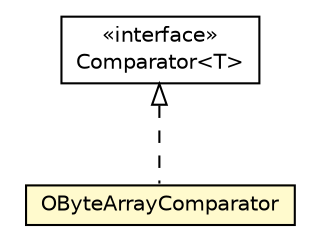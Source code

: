 #!/usr/local/bin/dot
#
# Class diagram 
# Generated by UMLGraph version R5_6-24-gf6e263 (http://www.umlgraph.org/)
#

digraph G {
	edge [fontname="Helvetica",fontsize=10,labelfontname="Helvetica",labelfontsize=10];
	node [fontname="Helvetica",fontsize=10,shape=plaintext];
	nodesep=0.25;
	ranksep=0.5;
	// com.orientechnologies.common.comparator.OByteArrayComparator
	c784570 [label=<<table title="com.orientechnologies.common.comparator.OByteArrayComparator" border="0" cellborder="1" cellspacing="0" cellpadding="2" port="p" bgcolor="lemonChiffon" href="./OByteArrayComparator.html">
		<tr><td><table border="0" cellspacing="0" cellpadding="1">
<tr><td align="center" balign="center"> OByteArrayComparator </td></tr>
		</table></td></tr>
		</table>>, URL="./OByteArrayComparator.html", fontname="Helvetica", fontcolor="black", fontsize=10.0];
	//com.orientechnologies.common.comparator.OByteArrayComparator implements java.util.Comparator<T>
	c786511:p -> c784570:p [dir=back,arrowtail=empty,style=dashed];
	// java.util.Comparator<T>
	c786511 [label=<<table title="java.util.Comparator" border="0" cellborder="1" cellspacing="0" cellpadding="2" port="p" href="http://java.sun.com/j2se/1.4.2/docs/api/java/util/Comparator.html">
		<tr><td><table border="0" cellspacing="0" cellpadding="1">
<tr><td align="center" balign="center"> &#171;interface&#187; </td></tr>
<tr><td align="center" balign="center"> Comparator&lt;T&gt; </td></tr>
		</table></td></tr>
		</table>>, URL="http://java.sun.com/j2se/1.4.2/docs/api/java/util/Comparator.html", fontname="Helvetica", fontcolor="black", fontsize=10.0];
}

